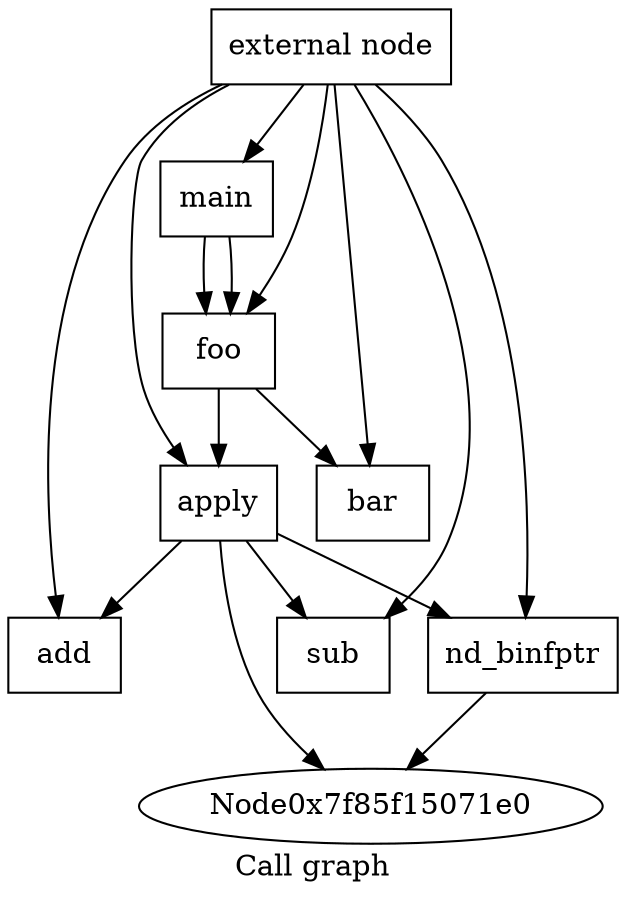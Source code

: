 digraph "Call graph" {
	label="Call graph";

	Node0x7f85f15071b0 [shape=record,label="{external node}"];
	Node0x7f85f15071b0 -> Node0x7f85f1507240;
	Node0x7f85f15071b0 -> Node0x7f85f15072a0;
	Node0x7f85f15071b0 -> Node0x7f85f1507340;
	Node0x7f85f15071b0 -> Node0x7f85f1507420;
	Node0x7f85f15071b0 -> Node0x7f85f1507500;
	Node0x7f85f15071b0 -> Node0x7f85f1507630;
	Node0x7f85f15071b0 -> Node0x7f85f15073a0;
	Node0x7f85f1507240 [shape=record,label="{add}"];
	Node0x7f85f15072a0 [shape=record,label="{sub}"];
	Node0x7f85f1507340 [shape=record,label="{apply}"];
	Node0x7f85f1507340 -> Node0x7f85f15072a0;
	Node0x7f85f1507340 -> Node0x7f85f1507420;
	Node0x7f85f1507340 -> Node0x7f85f15071e0;
	Node0x7f85f1507340 -> Node0x7f85f1507240;
	Node0x7f85f1507420 [shape=record,label="{nd_binfptr}"];
	Node0x7f85f1507420 -> Node0x7f85f15071e0;
	Node0x7f85f1507500 [shape=record,label="{bar}"];
	Node0x7f85f1507630 [shape=record,label="{foo}"];
	Node0x7f85f1507630 -> Node0x7f85f1507500;
	Node0x7f85f1507630 -> Node0x7f85f1507340;
	Node0x7f85f15073a0 [shape=record,label="{main}"];
	Node0x7f85f15073a0 -> Node0x7f85f1507630;
	Node0x7f85f15073a0 -> Node0x7f85f1507630;
}
